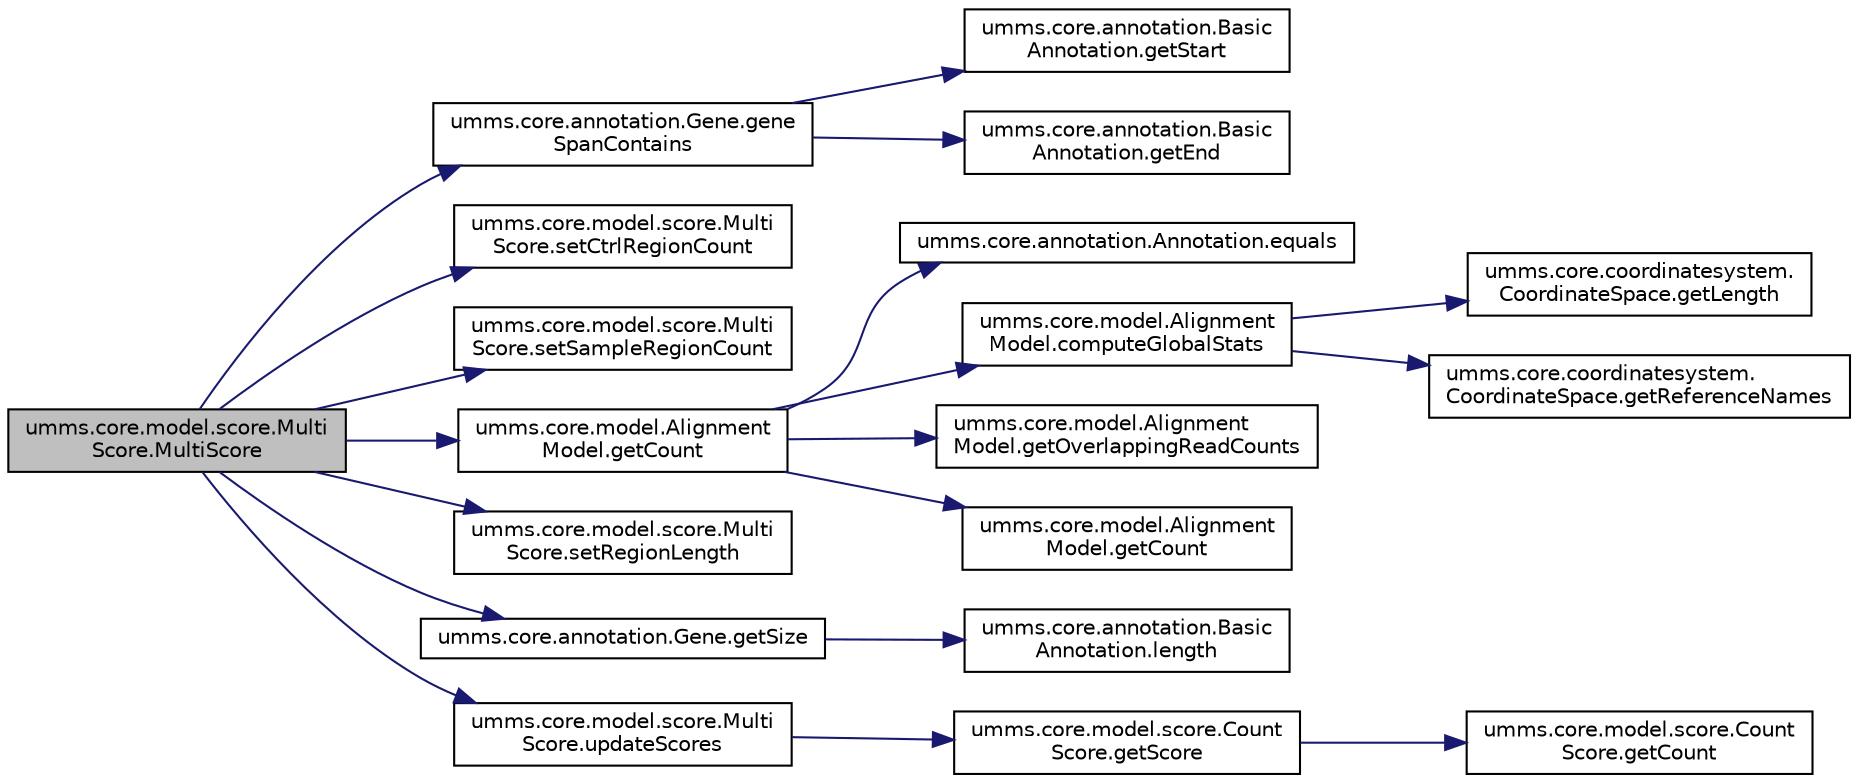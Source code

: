 digraph "umms.core.model.score.MultiScore.MultiScore"
{
  edge [fontname="Helvetica",fontsize="10",labelfontname="Helvetica",labelfontsize="10"];
  node [fontname="Helvetica",fontsize="10",shape=record];
  rankdir="LR";
  Node1 [label="umms.core.model.score.Multi\lScore.MultiScore",height=0.2,width=0.4,color="black", fillcolor="grey75", style="filled" fontcolor="black"];
  Node1 -> Node2 [color="midnightblue",fontsize="10",style="solid",fontname="Helvetica"];
  Node2 [label="umms.core.annotation.Gene.gene\lSpanContains",height=0.2,width=0.4,color="black", fillcolor="white", style="filled",URL="$classumms_1_1core_1_1annotation_1_1_gene.html#a218a0602d404d12635adef7d0830c131"];
  Node2 -> Node3 [color="midnightblue",fontsize="10",style="solid",fontname="Helvetica"];
  Node3 [label="umms.core.annotation.Basic\lAnnotation.getStart",height=0.2,width=0.4,color="black", fillcolor="white", style="filled",URL="$classumms_1_1core_1_1annotation_1_1_basic_annotation.html#a2f52387ec04cec413c4fea644ad6dd9f"];
  Node2 -> Node4 [color="midnightblue",fontsize="10",style="solid",fontname="Helvetica"];
  Node4 [label="umms.core.annotation.Basic\lAnnotation.getEnd",height=0.2,width=0.4,color="black", fillcolor="white", style="filled",URL="$classumms_1_1core_1_1annotation_1_1_basic_annotation.html#a3fe8028115f96664761b63a9d16926cf"];
  Node1 -> Node5 [color="midnightblue",fontsize="10",style="solid",fontname="Helvetica"];
  Node5 [label="umms.core.model.score.Multi\lScore.setCtrlRegionCount",height=0.2,width=0.4,color="black", fillcolor="white", style="filled",URL="$classumms_1_1core_1_1model_1_1score_1_1_multi_score.html#a8be96706ce0566b740b6f6b72398d418"];
  Node1 -> Node6 [color="midnightblue",fontsize="10",style="solid",fontname="Helvetica"];
  Node6 [label="umms.core.model.score.Multi\lScore.setSampleRegionCount",height=0.2,width=0.4,color="black", fillcolor="white", style="filled",URL="$classumms_1_1core_1_1model_1_1score_1_1_multi_score.html#aed5f43ead6121b5314edbf0861165631"];
  Node1 -> Node7 [color="midnightblue",fontsize="10",style="solid",fontname="Helvetica"];
  Node7 [label="umms.core.model.Alignment\lModel.getCount",height=0.2,width=0.4,color="black", fillcolor="white", style="filled",URL="$classumms_1_1core_1_1model_1_1_alignment_model.html#a928a086e1ce54468cf0fd582e32f404d"];
  Node7 -> Node8 [color="midnightblue",fontsize="10",style="solid",fontname="Helvetica"];
  Node8 [label="umms.core.annotation.Annotation.equals",height=0.2,width=0.4,color="black", fillcolor="white", style="filled",URL="$interfaceumms_1_1core_1_1annotation_1_1_annotation.html#a0515e1f20b4e9e913b4f7f329a6c11ad"];
  Node7 -> Node9 [color="midnightblue",fontsize="10",style="solid",fontname="Helvetica"];
  Node9 [label="umms.core.model.Alignment\lModel.computeGlobalStats",height=0.2,width=0.4,color="black", fillcolor="white", style="filled",URL="$classumms_1_1core_1_1model_1_1_alignment_model.html#ae1bdf3b93c959ea459a07c8b781913c9"];
  Node9 -> Node10 [color="midnightblue",fontsize="10",style="solid",fontname="Helvetica"];
  Node10 [label="umms.core.coordinatesystem.\lCoordinateSpace.getLength",height=0.2,width=0.4,color="black", fillcolor="white", style="filled",URL="$interfaceumms_1_1core_1_1coordinatesystem_1_1_coordinate_space.html#a5a1a16d1a6043ea09efe1084b5a9c84c"];
  Node9 -> Node11 [color="midnightblue",fontsize="10",style="solid",fontname="Helvetica"];
  Node11 [label="umms.core.coordinatesystem.\lCoordinateSpace.getReferenceNames",height=0.2,width=0.4,color="black", fillcolor="white", style="filled",URL="$interfaceumms_1_1core_1_1coordinatesystem_1_1_coordinate_space.html#ac00dc2e5986d067615d65301bc93a63b"];
  Node7 -> Node12 [color="midnightblue",fontsize="10",style="solid",fontname="Helvetica"];
  Node12 [label="umms.core.model.Alignment\lModel.getOverlappingReadCounts",height=0.2,width=0.4,color="black", fillcolor="white", style="filled",URL="$classumms_1_1core_1_1model_1_1_alignment_model.html#a499fbcef653f843914b3c053fd5d2aa5"];
  Node7 -> Node13 [color="midnightblue",fontsize="10",style="solid",fontname="Helvetica"];
  Node13 [label="umms.core.model.Alignment\lModel.getCount",height=0.2,width=0.4,color="black", fillcolor="white", style="filled",URL="$classumms_1_1core_1_1model_1_1_alignment_model.html#aee0c8cba4987e611a68418854a3c903a"];
  Node1 -> Node14 [color="midnightblue",fontsize="10",style="solid",fontname="Helvetica"];
  Node14 [label="umms.core.model.score.Multi\lScore.setRegionLength",height=0.2,width=0.4,color="black", fillcolor="white", style="filled",URL="$classumms_1_1core_1_1model_1_1score_1_1_multi_score.html#a612072d77935b81ca8bb0295ee95115d"];
  Node1 -> Node15 [color="midnightblue",fontsize="10",style="solid",fontname="Helvetica"];
  Node15 [label="umms.core.annotation.Gene.getSize",height=0.2,width=0.4,color="black", fillcolor="white", style="filled",URL="$classumms_1_1core_1_1annotation_1_1_gene.html#a9e791756126fb65d791fe6c3620535b8"];
  Node15 -> Node16 [color="midnightblue",fontsize="10",style="solid",fontname="Helvetica"];
  Node16 [label="umms.core.annotation.Basic\lAnnotation.length",height=0.2,width=0.4,color="black", fillcolor="white", style="filled",URL="$classumms_1_1core_1_1annotation_1_1_basic_annotation.html#a7cdf318c0a172123e809e40248b03af4"];
  Node1 -> Node17 [color="midnightblue",fontsize="10",style="solid",fontname="Helvetica"];
  Node17 [label="umms.core.model.score.Multi\lScore.updateScores",height=0.2,width=0.4,color="black", fillcolor="white", style="filled",URL="$classumms_1_1core_1_1model_1_1score_1_1_multi_score.html#a3a05bf1336e0fb28997b3d40610c3fcf"];
  Node17 -> Node18 [color="midnightblue",fontsize="10",style="solid",fontname="Helvetica"];
  Node18 [label="umms.core.model.score.Count\lScore.getScore",height=0.2,width=0.4,color="black", fillcolor="white", style="filled",URL="$classumms_1_1core_1_1model_1_1score_1_1_count_score.html#a1308c7c7d75f339947c29575099d41c3"];
  Node18 -> Node19 [color="midnightblue",fontsize="10",style="solid",fontname="Helvetica"];
  Node19 [label="umms.core.model.score.Count\lScore.getCount",height=0.2,width=0.4,color="black", fillcolor="white", style="filled",URL="$classumms_1_1core_1_1model_1_1score_1_1_count_score.html#a906acf2141cba6fab150c85de37ca2b5"];
}
